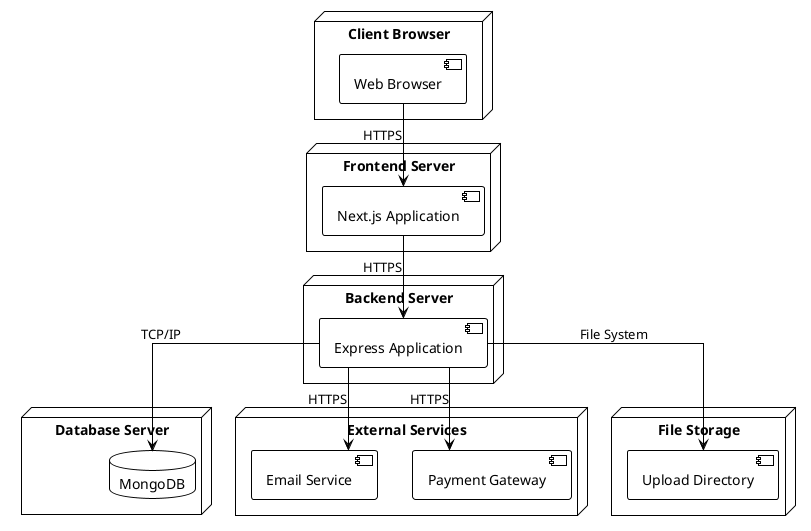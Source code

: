 @startuml deploy

!theme plain
skinparam nodeStyle uml2
skinparam linetype ortho

' Nodes
node "Client Browser" {
    [Web Browser] as Browser
}

node "Frontend Server" {
    [Next.js Application] as NextApp
}

node "Backend Server" {
    [Express Application] as ExpressApp
}

node "Database Server" {
    database "MongoDB" as MongoDB
}

node "External Services" {
    [Payment Gateway] as PaymentGateway
    [Email Service] as EmailService
}

node "File Storage" {
    [Upload Directory] as UploadDir
}

' Relationships
Browser --> NextApp : HTTPS
NextApp --> ExpressApp : HTTPS
ExpressApp --> MongoDB : TCP/IP
ExpressApp --> PaymentGateway : HTTPS
ExpressApp --> EmailService : HTTPS
ExpressApp --> UploadDir : File System

@enduml